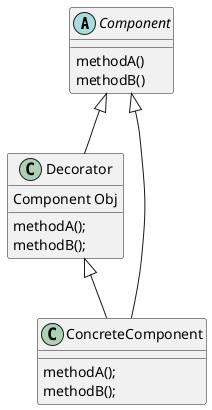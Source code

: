 @startuml
'https://plantuml.com/class-diagram
abstract Component {
    methodA()
    methodB()
}

class Decorator extends Component {
    Component Obj
    methodA();
    methodB();
}

class ConcreteComponent extends Component, Decorator {
    methodA();
    methodB();
}

@enduml